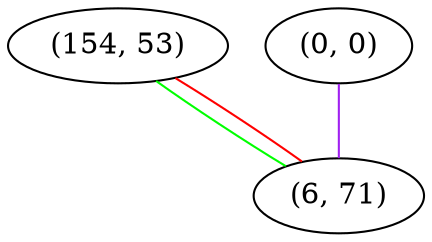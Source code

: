 graph "" {
"(154, 53)";
"(0, 0)";
"(6, 71)";
"(154, 53)" -- "(6, 71)"  [color=green, key=0, weight=2];
"(154, 53)" -- "(6, 71)"  [color=red, key=1, weight=1];
"(0, 0)" -- "(6, 71)"  [color=purple, key=0, weight=4];
}

